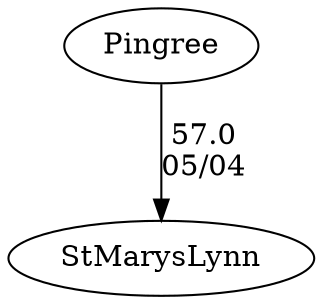 digraph girls4foursStMarysLynn {Pingree [URL="girls4foursPingree.html"];StMarysLynn [URL="girls4foursStMarysLynn.html"];Pingree -> StMarysLynn[label="57.0
05/04", weight="43", tooltip="NEIRA Boys & Girls Fours,Pingree, Lowell High, St. Mary's, Dublin			
Distance: 1500 Conditions: Flat conditions until the mixed and varsity races, which encountered an 8mph headwind. Comments: Boys' and Girls' third boats were novice crews. Girls' fourth race was a mixed race.
None", URL="https://www.row2k.com/results/resultspage.cfm?UID=332AC602A7184903C2BF632C3A15C1EB&cat=5", random="random"]}